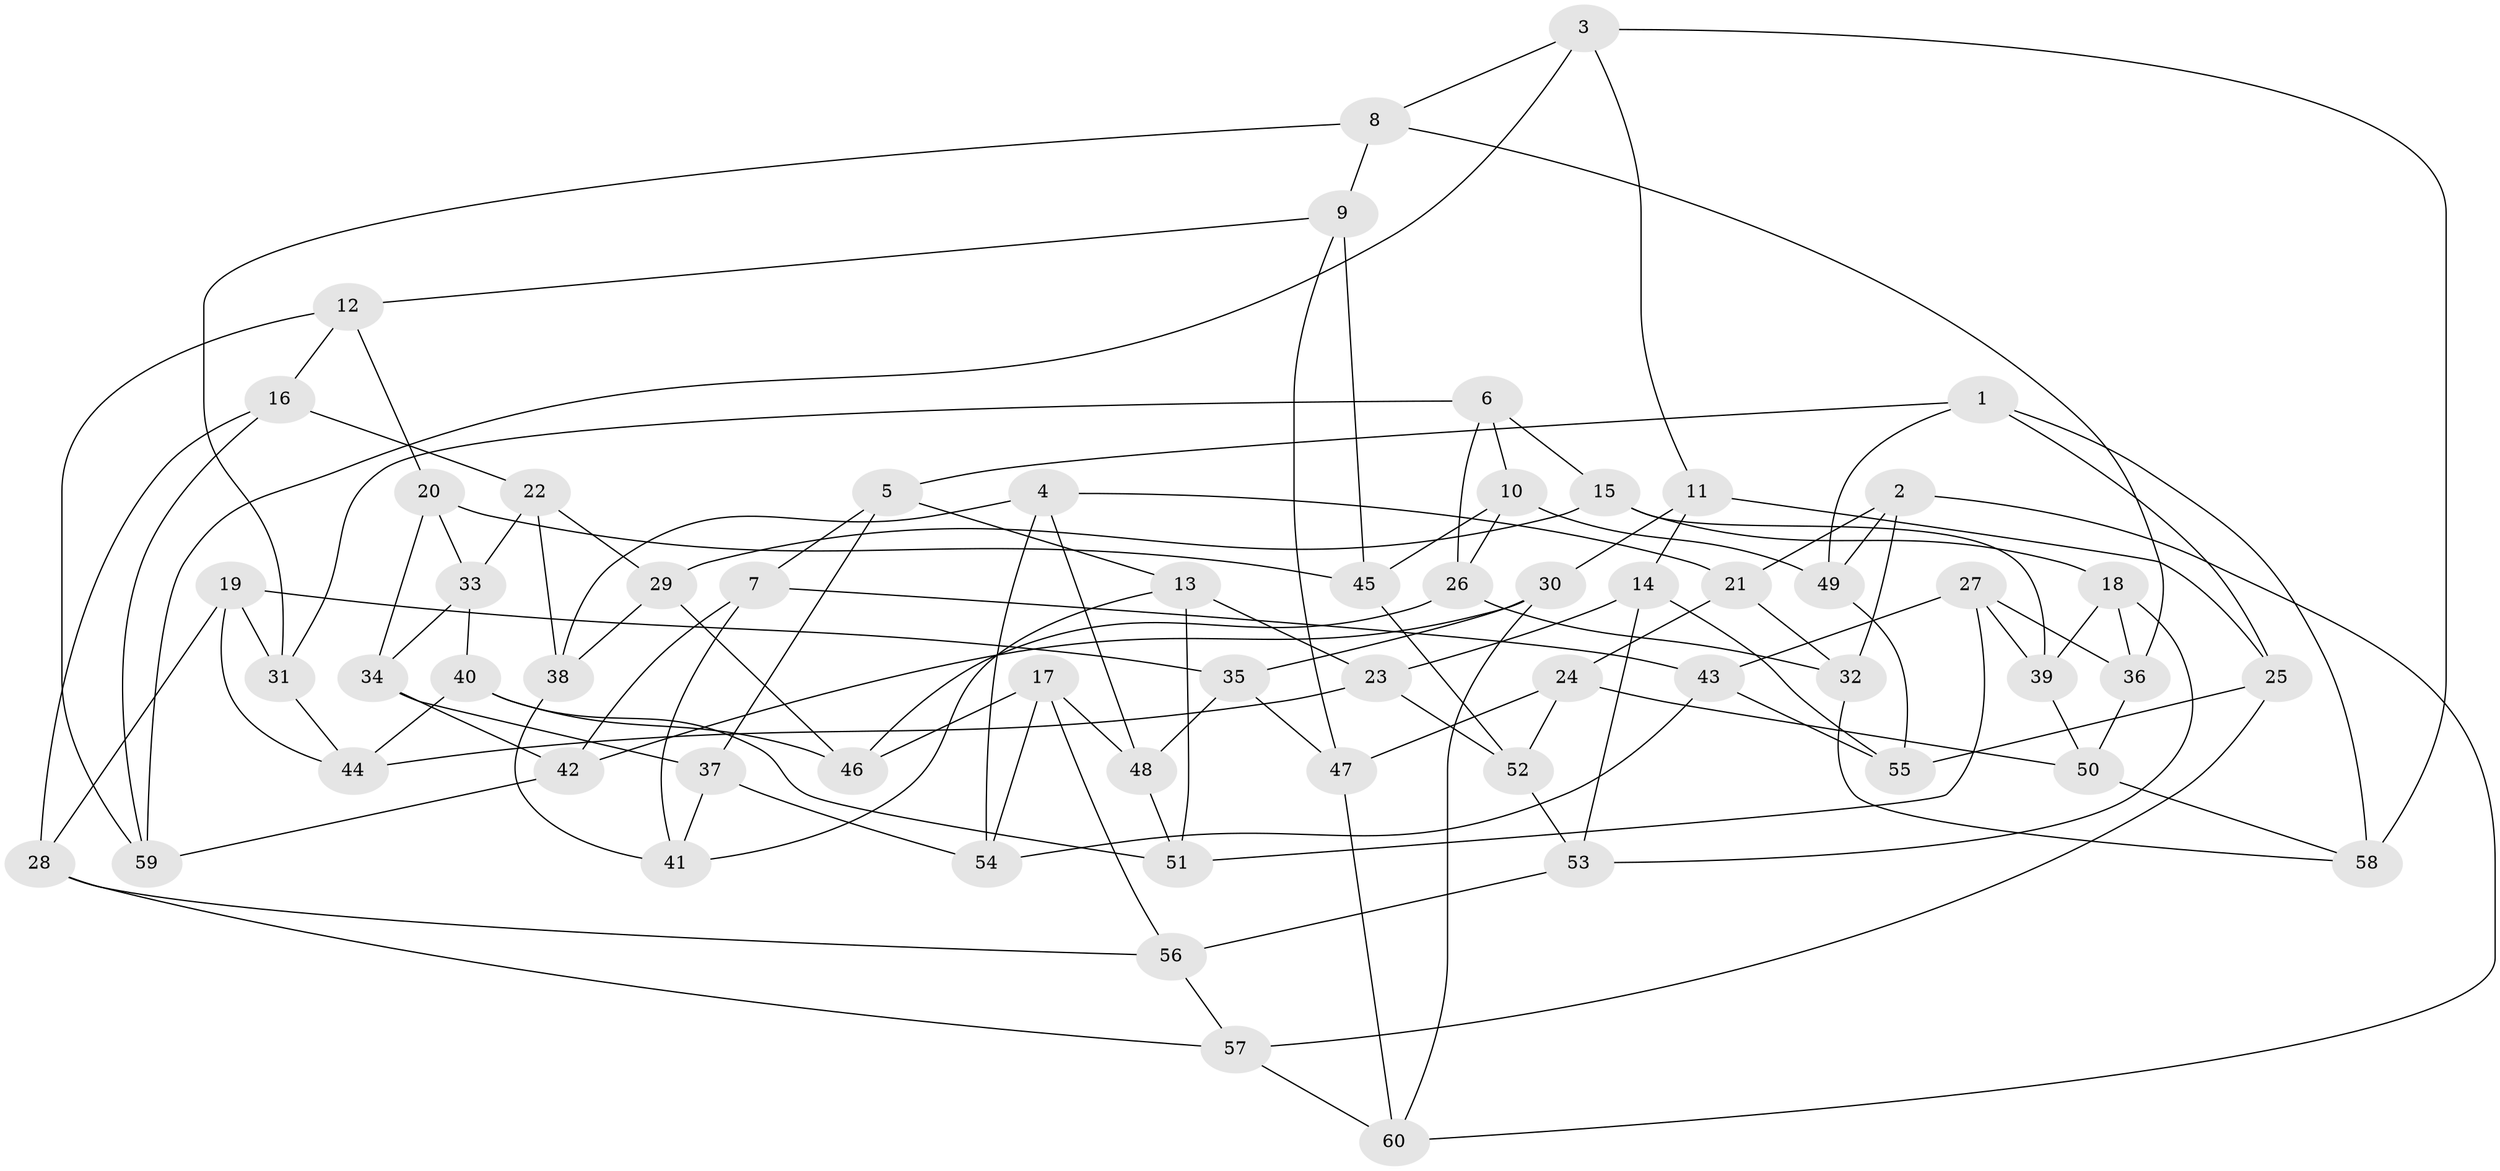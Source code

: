 // Generated by graph-tools (version 1.1) at 2025/38/03/09/25 02:38:04]
// undirected, 60 vertices, 120 edges
graph export_dot {
graph [start="1"]
  node [color=gray90,style=filled];
  1;
  2;
  3;
  4;
  5;
  6;
  7;
  8;
  9;
  10;
  11;
  12;
  13;
  14;
  15;
  16;
  17;
  18;
  19;
  20;
  21;
  22;
  23;
  24;
  25;
  26;
  27;
  28;
  29;
  30;
  31;
  32;
  33;
  34;
  35;
  36;
  37;
  38;
  39;
  40;
  41;
  42;
  43;
  44;
  45;
  46;
  47;
  48;
  49;
  50;
  51;
  52;
  53;
  54;
  55;
  56;
  57;
  58;
  59;
  60;
  1 -- 5;
  1 -- 25;
  1 -- 58;
  1 -- 49;
  2 -- 32;
  2 -- 60;
  2 -- 21;
  2 -- 49;
  3 -- 59;
  3 -- 8;
  3 -- 11;
  3 -- 58;
  4 -- 38;
  4 -- 54;
  4 -- 48;
  4 -- 21;
  5 -- 37;
  5 -- 7;
  5 -- 13;
  6 -- 31;
  6 -- 15;
  6 -- 10;
  6 -- 26;
  7 -- 42;
  7 -- 43;
  7 -- 41;
  8 -- 36;
  8 -- 31;
  8 -- 9;
  9 -- 45;
  9 -- 47;
  9 -- 12;
  10 -- 49;
  10 -- 45;
  10 -- 26;
  11 -- 25;
  11 -- 30;
  11 -- 14;
  12 -- 59;
  12 -- 16;
  12 -- 20;
  13 -- 41;
  13 -- 23;
  13 -- 51;
  14 -- 23;
  14 -- 53;
  14 -- 55;
  15 -- 39;
  15 -- 18;
  15 -- 29;
  16 -- 28;
  16 -- 59;
  16 -- 22;
  17 -- 46;
  17 -- 56;
  17 -- 48;
  17 -- 54;
  18 -- 36;
  18 -- 39;
  18 -- 53;
  19 -- 31;
  19 -- 35;
  19 -- 44;
  19 -- 28;
  20 -- 45;
  20 -- 33;
  20 -- 34;
  21 -- 24;
  21 -- 32;
  22 -- 29;
  22 -- 33;
  22 -- 38;
  23 -- 44;
  23 -- 52;
  24 -- 52;
  24 -- 50;
  24 -- 47;
  25 -- 55;
  25 -- 57;
  26 -- 32;
  26 -- 46;
  27 -- 36;
  27 -- 51;
  27 -- 39;
  27 -- 43;
  28 -- 56;
  28 -- 57;
  29 -- 46;
  29 -- 38;
  30 -- 60;
  30 -- 35;
  30 -- 42;
  31 -- 44;
  32 -- 58;
  33 -- 40;
  33 -- 34;
  34 -- 37;
  34 -- 42;
  35 -- 47;
  35 -- 48;
  36 -- 50;
  37 -- 54;
  37 -- 41;
  38 -- 41;
  39 -- 50;
  40 -- 51;
  40 -- 46;
  40 -- 44;
  42 -- 59;
  43 -- 54;
  43 -- 55;
  45 -- 52;
  47 -- 60;
  48 -- 51;
  49 -- 55;
  50 -- 58;
  52 -- 53;
  53 -- 56;
  56 -- 57;
  57 -- 60;
}
